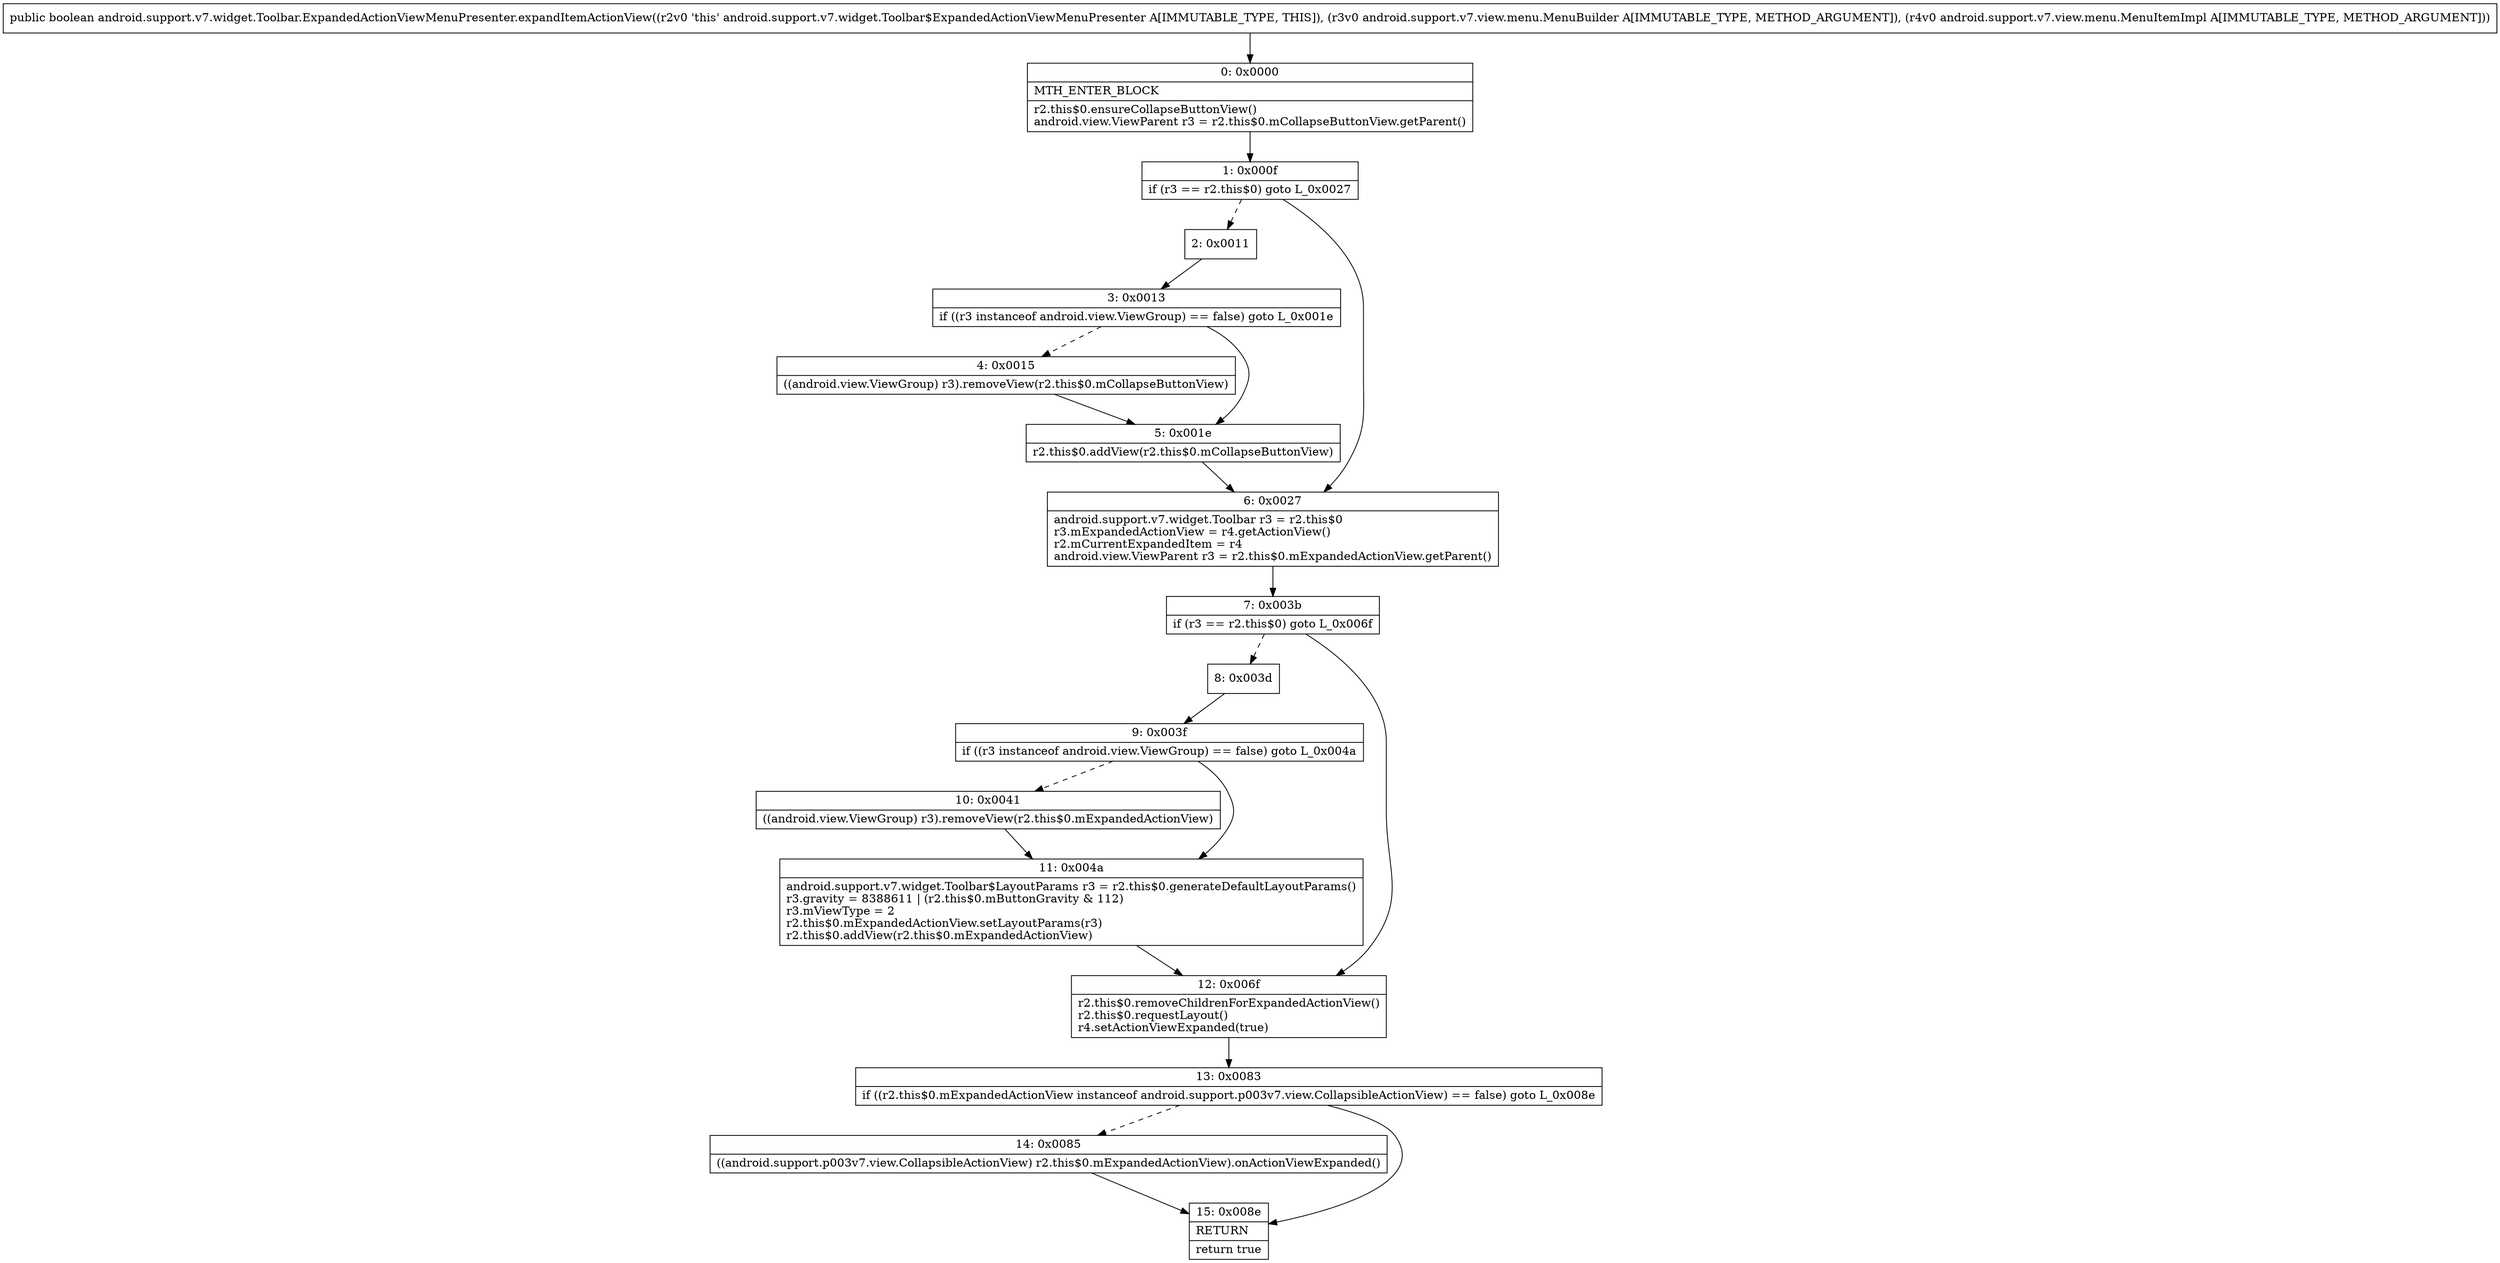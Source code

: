 digraph "CFG forandroid.support.v7.widget.Toolbar.ExpandedActionViewMenuPresenter.expandItemActionView(Landroid\/support\/v7\/view\/menu\/MenuBuilder;Landroid\/support\/v7\/view\/menu\/MenuItemImpl;)Z" {
Node_0 [shape=record,label="{0\:\ 0x0000|MTH_ENTER_BLOCK\l|r2.this$0.ensureCollapseButtonView()\landroid.view.ViewParent r3 = r2.this$0.mCollapseButtonView.getParent()\l}"];
Node_1 [shape=record,label="{1\:\ 0x000f|if (r3 == r2.this$0) goto L_0x0027\l}"];
Node_2 [shape=record,label="{2\:\ 0x0011}"];
Node_3 [shape=record,label="{3\:\ 0x0013|if ((r3 instanceof android.view.ViewGroup) == false) goto L_0x001e\l}"];
Node_4 [shape=record,label="{4\:\ 0x0015|((android.view.ViewGroup) r3).removeView(r2.this$0.mCollapseButtonView)\l}"];
Node_5 [shape=record,label="{5\:\ 0x001e|r2.this$0.addView(r2.this$0.mCollapseButtonView)\l}"];
Node_6 [shape=record,label="{6\:\ 0x0027|android.support.v7.widget.Toolbar r3 = r2.this$0\lr3.mExpandedActionView = r4.getActionView()\lr2.mCurrentExpandedItem = r4\landroid.view.ViewParent r3 = r2.this$0.mExpandedActionView.getParent()\l}"];
Node_7 [shape=record,label="{7\:\ 0x003b|if (r3 == r2.this$0) goto L_0x006f\l}"];
Node_8 [shape=record,label="{8\:\ 0x003d}"];
Node_9 [shape=record,label="{9\:\ 0x003f|if ((r3 instanceof android.view.ViewGroup) == false) goto L_0x004a\l}"];
Node_10 [shape=record,label="{10\:\ 0x0041|((android.view.ViewGroup) r3).removeView(r2.this$0.mExpandedActionView)\l}"];
Node_11 [shape=record,label="{11\:\ 0x004a|android.support.v7.widget.Toolbar$LayoutParams r3 = r2.this$0.generateDefaultLayoutParams()\lr3.gravity = 8388611 \| (r2.this$0.mButtonGravity & 112)\lr3.mViewType = 2\lr2.this$0.mExpandedActionView.setLayoutParams(r3)\lr2.this$0.addView(r2.this$0.mExpandedActionView)\l}"];
Node_12 [shape=record,label="{12\:\ 0x006f|r2.this$0.removeChildrenForExpandedActionView()\lr2.this$0.requestLayout()\lr4.setActionViewExpanded(true)\l}"];
Node_13 [shape=record,label="{13\:\ 0x0083|if ((r2.this$0.mExpandedActionView instanceof android.support.p003v7.view.CollapsibleActionView) == false) goto L_0x008e\l}"];
Node_14 [shape=record,label="{14\:\ 0x0085|((android.support.p003v7.view.CollapsibleActionView) r2.this$0.mExpandedActionView).onActionViewExpanded()\l}"];
Node_15 [shape=record,label="{15\:\ 0x008e|RETURN\l|return true\l}"];
MethodNode[shape=record,label="{public boolean android.support.v7.widget.Toolbar.ExpandedActionViewMenuPresenter.expandItemActionView((r2v0 'this' android.support.v7.widget.Toolbar$ExpandedActionViewMenuPresenter A[IMMUTABLE_TYPE, THIS]), (r3v0 android.support.v7.view.menu.MenuBuilder A[IMMUTABLE_TYPE, METHOD_ARGUMENT]), (r4v0 android.support.v7.view.menu.MenuItemImpl A[IMMUTABLE_TYPE, METHOD_ARGUMENT])) }"];
MethodNode -> Node_0;
Node_0 -> Node_1;
Node_1 -> Node_2[style=dashed];
Node_1 -> Node_6;
Node_2 -> Node_3;
Node_3 -> Node_4[style=dashed];
Node_3 -> Node_5;
Node_4 -> Node_5;
Node_5 -> Node_6;
Node_6 -> Node_7;
Node_7 -> Node_8[style=dashed];
Node_7 -> Node_12;
Node_8 -> Node_9;
Node_9 -> Node_10[style=dashed];
Node_9 -> Node_11;
Node_10 -> Node_11;
Node_11 -> Node_12;
Node_12 -> Node_13;
Node_13 -> Node_14[style=dashed];
Node_13 -> Node_15;
Node_14 -> Node_15;
}

